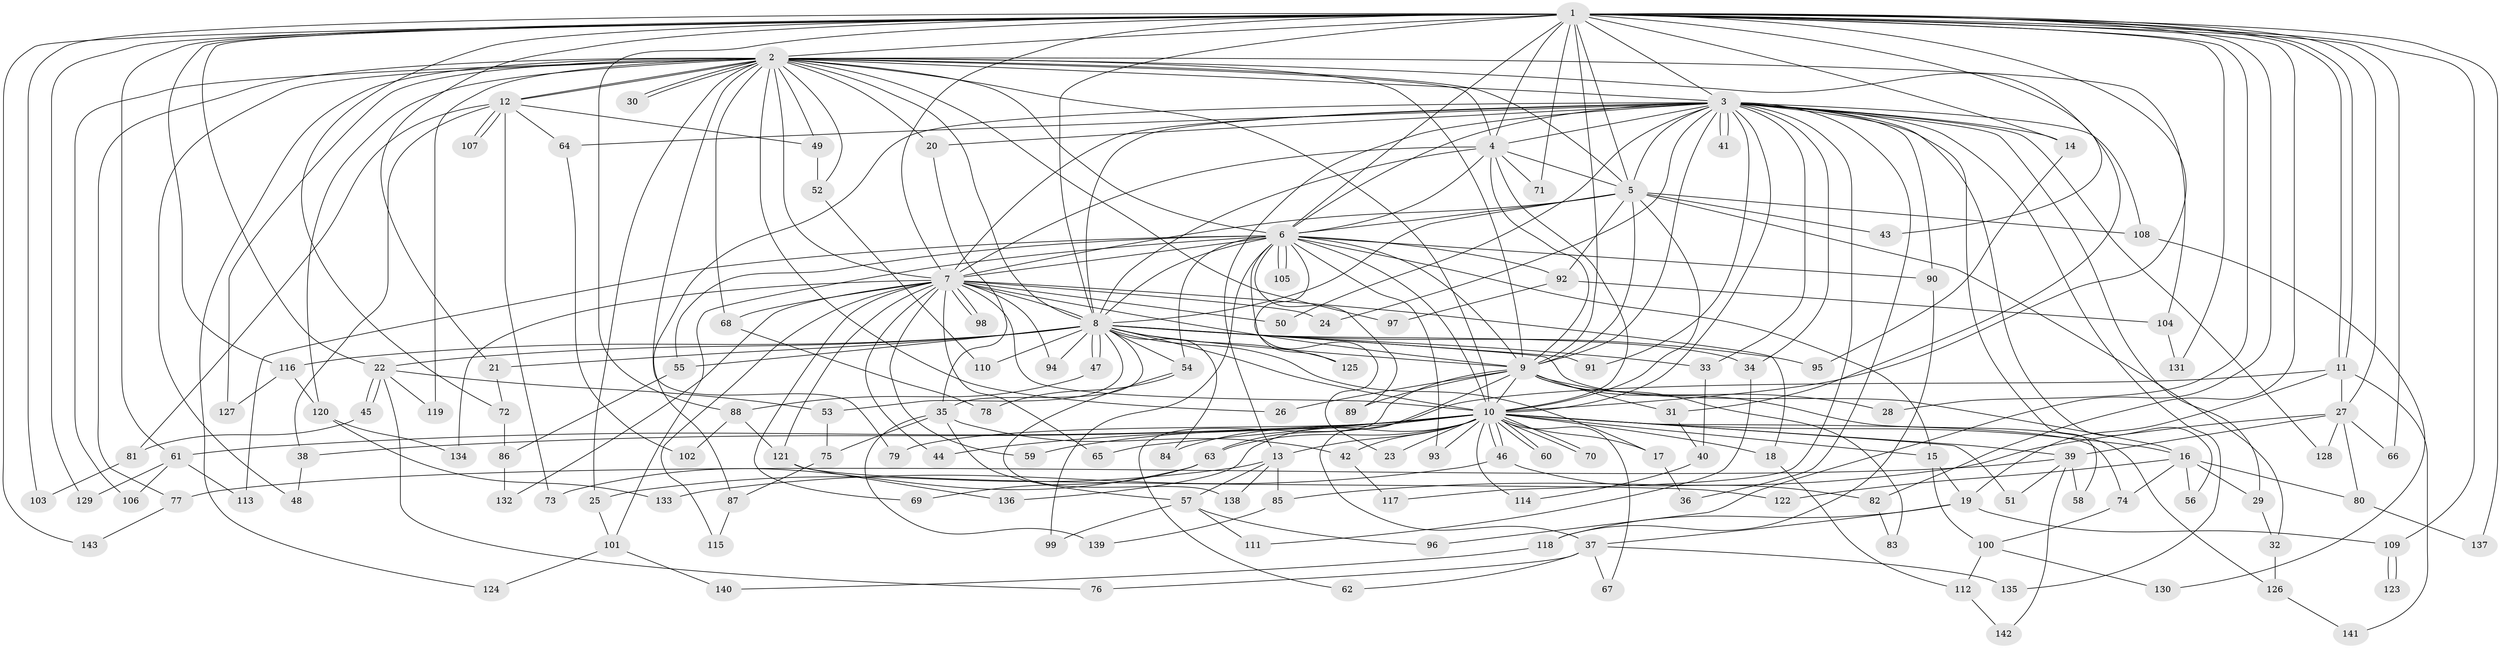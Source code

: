 // Generated by graph-tools (version 1.1) at 2025/34/03/09/25 02:34:39]
// undirected, 143 vertices, 311 edges
graph export_dot {
graph [start="1"]
  node [color=gray90,style=filled];
  1;
  2;
  3;
  4;
  5;
  6;
  7;
  8;
  9;
  10;
  11;
  12;
  13;
  14;
  15;
  16;
  17;
  18;
  19;
  20;
  21;
  22;
  23;
  24;
  25;
  26;
  27;
  28;
  29;
  30;
  31;
  32;
  33;
  34;
  35;
  36;
  37;
  38;
  39;
  40;
  41;
  42;
  43;
  44;
  45;
  46;
  47;
  48;
  49;
  50;
  51;
  52;
  53;
  54;
  55;
  56;
  57;
  58;
  59;
  60;
  61;
  62;
  63;
  64;
  65;
  66;
  67;
  68;
  69;
  70;
  71;
  72;
  73;
  74;
  75;
  76;
  77;
  78;
  79;
  80;
  81;
  82;
  83;
  84;
  85;
  86;
  87;
  88;
  89;
  90;
  91;
  92;
  93;
  94;
  95;
  96;
  97;
  98;
  99;
  100;
  101;
  102;
  103;
  104;
  105;
  106;
  107;
  108;
  109;
  110;
  111;
  112;
  113;
  114;
  115;
  116;
  117;
  118;
  119;
  120;
  121;
  122;
  123;
  124;
  125;
  126;
  127;
  128;
  129;
  130;
  131;
  132;
  133;
  134;
  135;
  136;
  137;
  138;
  139;
  140;
  141;
  142;
  143;
  1 -- 2;
  1 -- 3;
  1 -- 4;
  1 -- 5;
  1 -- 6;
  1 -- 7;
  1 -- 8;
  1 -- 9;
  1 -- 10;
  1 -- 11;
  1 -- 11;
  1 -- 14;
  1 -- 21;
  1 -- 22;
  1 -- 27;
  1 -- 28;
  1 -- 43;
  1 -- 61;
  1 -- 66;
  1 -- 71;
  1 -- 72;
  1 -- 82;
  1 -- 88;
  1 -- 96;
  1 -- 103;
  1 -- 109;
  1 -- 116;
  1 -- 129;
  1 -- 131;
  1 -- 137;
  1 -- 143;
  2 -- 3;
  2 -- 4;
  2 -- 5;
  2 -- 6;
  2 -- 7;
  2 -- 8;
  2 -- 9;
  2 -- 10;
  2 -- 12;
  2 -- 12;
  2 -- 20;
  2 -- 25;
  2 -- 26;
  2 -- 30;
  2 -- 30;
  2 -- 31;
  2 -- 48;
  2 -- 49;
  2 -- 52;
  2 -- 68;
  2 -- 77;
  2 -- 79;
  2 -- 97;
  2 -- 104;
  2 -- 106;
  2 -- 119;
  2 -- 120;
  2 -- 124;
  2 -- 127;
  3 -- 4;
  3 -- 5;
  3 -- 6;
  3 -- 7;
  3 -- 8;
  3 -- 9;
  3 -- 10;
  3 -- 13;
  3 -- 14;
  3 -- 20;
  3 -- 24;
  3 -- 29;
  3 -- 33;
  3 -- 34;
  3 -- 36;
  3 -- 41;
  3 -- 41;
  3 -- 50;
  3 -- 56;
  3 -- 58;
  3 -- 64;
  3 -- 87;
  3 -- 90;
  3 -- 91;
  3 -- 108;
  3 -- 117;
  3 -- 128;
  3 -- 135;
  4 -- 5;
  4 -- 6;
  4 -- 7;
  4 -- 8;
  4 -- 9;
  4 -- 10;
  4 -- 71;
  5 -- 6;
  5 -- 7;
  5 -- 8;
  5 -- 9;
  5 -- 10;
  5 -- 32;
  5 -- 43;
  5 -- 92;
  5 -- 108;
  6 -- 7;
  6 -- 8;
  6 -- 9;
  6 -- 10;
  6 -- 15;
  6 -- 23;
  6 -- 54;
  6 -- 55;
  6 -- 89;
  6 -- 90;
  6 -- 92;
  6 -- 93;
  6 -- 99;
  6 -- 101;
  6 -- 105;
  6 -- 105;
  6 -- 113;
  6 -- 125;
  7 -- 8;
  7 -- 9;
  7 -- 10;
  7 -- 18;
  7 -- 24;
  7 -- 44;
  7 -- 50;
  7 -- 59;
  7 -- 65;
  7 -- 68;
  7 -- 69;
  7 -- 94;
  7 -- 98;
  7 -- 98;
  7 -- 115;
  7 -- 121;
  7 -- 132;
  7 -- 134;
  8 -- 9;
  8 -- 10;
  8 -- 16;
  8 -- 17;
  8 -- 21;
  8 -- 22;
  8 -- 33;
  8 -- 34;
  8 -- 35;
  8 -- 47;
  8 -- 47;
  8 -- 53;
  8 -- 54;
  8 -- 55;
  8 -- 84;
  8 -- 91;
  8 -- 94;
  8 -- 95;
  8 -- 110;
  8 -- 116;
  8 -- 125;
  9 -- 10;
  9 -- 26;
  9 -- 28;
  9 -- 31;
  9 -- 37;
  9 -- 62;
  9 -- 83;
  9 -- 89;
  9 -- 126;
  10 -- 13;
  10 -- 15;
  10 -- 16;
  10 -- 17;
  10 -- 18;
  10 -- 23;
  10 -- 38;
  10 -- 39;
  10 -- 42;
  10 -- 44;
  10 -- 46;
  10 -- 46;
  10 -- 51;
  10 -- 59;
  10 -- 60;
  10 -- 60;
  10 -- 61;
  10 -- 63;
  10 -- 65;
  10 -- 67;
  10 -- 70;
  10 -- 70;
  10 -- 74;
  10 -- 79;
  10 -- 84;
  10 -- 93;
  10 -- 114;
  10 -- 136;
  11 -- 19;
  11 -- 27;
  11 -- 63;
  11 -- 141;
  12 -- 38;
  12 -- 49;
  12 -- 64;
  12 -- 73;
  12 -- 81;
  12 -- 107;
  12 -- 107;
  13 -- 25;
  13 -- 57;
  13 -- 85;
  13 -- 138;
  14 -- 95;
  15 -- 19;
  15 -- 100;
  16 -- 29;
  16 -- 56;
  16 -- 74;
  16 -- 80;
  16 -- 122;
  17 -- 36;
  18 -- 112;
  19 -- 37;
  19 -- 109;
  19 -- 118;
  20 -- 35;
  21 -- 72;
  22 -- 45;
  22 -- 45;
  22 -- 53;
  22 -- 76;
  22 -- 119;
  25 -- 101;
  27 -- 39;
  27 -- 66;
  27 -- 80;
  27 -- 85;
  27 -- 128;
  29 -- 32;
  31 -- 40;
  32 -- 126;
  33 -- 40;
  34 -- 111;
  35 -- 42;
  35 -- 57;
  35 -- 75;
  35 -- 139;
  37 -- 62;
  37 -- 67;
  37 -- 76;
  37 -- 135;
  38 -- 48;
  39 -- 51;
  39 -- 58;
  39 -- 77;
  39 -- 142;
  40 -- 114;
  42 -- 117;
  45 -- 81;
  46 -- 82;
  46 -- 133;
  47 -- 88;
  49 -- 52;
  52 -- 110;
  53 -- 75;
  54 -- 78;
  54 -- 138;
  55 -- 86;
  57 -- 96;
  57 -- 99;
  57 -- 111;
  61 -- 106;
  61 -- 113;
  61 -- 129;
  63 -- 69;
  63 -- 73;
  64 -- 102;
  68 -- 78;
  72 -- 86;
  74 -- 100;
  75 -- 87;
  77 -- 143;
  80 -- 137;
  81 -- 103;
  82 -- 83;
  85 -- 139;
  86 -- 132;
  87 -- 115;
  88 -- 102;
  88 -- 121;
  90 -- 118;
  92 -- 97;
  92 -- 104;
  100 -- 112;
  100 -- 130;
  101 -- 124;
  101 -- 140;
  104 -- 131;
  108 -- 130;
  109 -- 123;
  109 -- 123;
  112 -- 142;
  116 -- 120;
  116 -- 127;
  118 -- 140;
  120 -- 133;
  120 -- 134;
  121 -- 122;
  121 -- 136;
  126 -- 141;
}
